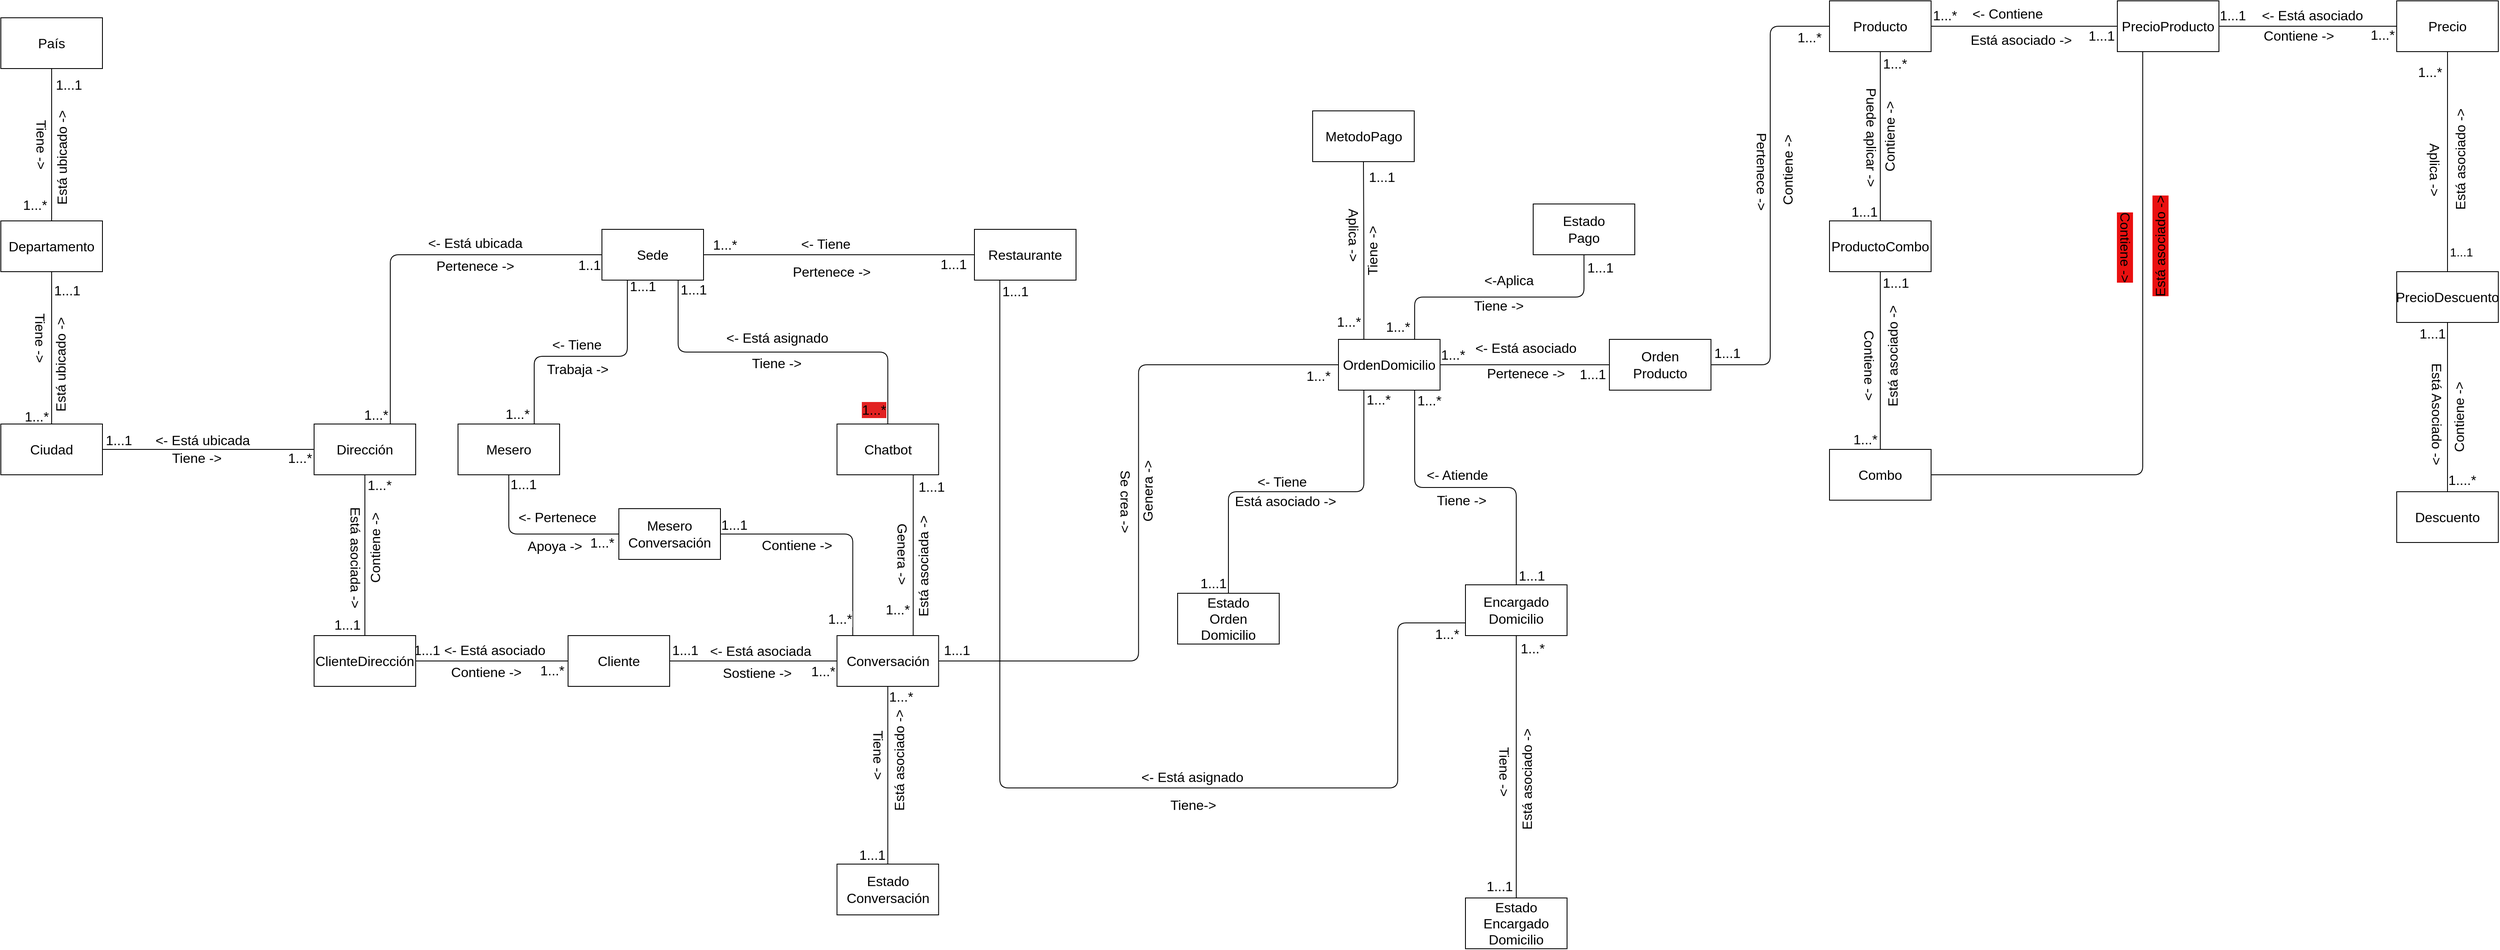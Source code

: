 <mxfile version="22.1.9" type="github">
  <diagram name="Page-1" id="NkErBesChHYELatjx9cA">
    <mxGraphModel dx="2513" dy="1930" grid="1" gridSize="10" guides="1" tooltips="1" connect="1" arrows="1" fold="1" page="0" pageScale="1" pageWidth="827" pageHeight="1169" background="none" math="0" shadow="0">
      <root>
        <mxCell id="0" />
        <mxCell id="1" parent="0" />
        <mxCell id="g8qL45Y0jMmP9_cqUpAv-6" value="" style="edgeStyle=orthogonalEdgeStyle;orthogonalLoop=1;jettySize=auto;html=1;fontSize=12;startSize=8;endSize=8;endArrow=none;endFill=0;rounded=0;exitX=0;exitY=0.5;exitDx=0;exitDy=0;" edge="1" parent="1" source="g8qL45Y0jMmP9_cqUpAv-2" target="g8qL45Y0jMmP9_cqUpAv-5">
          <mxGeometry relative="1" as="geometry">
            <mxPoint x="-700" y="-580" as="sourcePoint" />
          </mxGeometry>
        </mxCell>
        <mxCell id="g8qL45Y0jMmP9_cqUpAv-19" value="&amp;lt;- Está ubicada" style="edgeLabel;html=1;align=center;verticalAlign=middle;resizable=0;points=[];fontSize=16;rounded=0;" vertex="1" connectable="0" parent="g8qL45Y0jMmP9_cqUpAv-6">
          <mxGeometry x="0.224" y="3" relative="1" as="geometry">
            <mxPoint x="21" y="-14" as="offset" />
          </mxGeometry>
        </mxCell>
        <mxCell id="g8qL45Y0jMmP9_cqUpAv-20" value="1...1" style="edgeLabel;html=1;align=center;verticalAlign=middle;resizable=0;points=[];fontSize=16;rounded=0;" vertex="1" connectable="0" parent="g8qL45Y0jMmP9_cqUpAv-6">
          <mxGeometry x="0.85" y="-3" relative="1" as="geometry">
            <mxPoint y="-8" as="offset" />
          </mxGeometry>
        </mxCell>
        <mxCell id="g8qL45Y0jMmP9_cqUpAv-21" value="Tiene -&amp;gt;" style="edgeLabel;html=1;align=center;verticalAlign=middle;resizable=0;points=[];fontSize=16;rounded=0;" vertex="1" connectable="0" parent="g8qL45Y0jMmP9_cqUpAv-6">
          <mxGeometry x="0.116" relative="1" as="geometry">
            <mxPoint y="10" as="offset" />
          </mxGeometry>
        </mxCell>
        <mxCell id="g8qL45Y0jMmP9_cqUpAv-22" value="1...*" style="edgeLabel;html=1;align=center;verticalAlign=middle;resizable=0;points=[];fontSize=16;rounded=0;" vertex="1" connectable="0" parent="g8qL45Y0jMmP9_cqUpAv-6">
          <mxGeometry x="-0.804" y="1" relative="1" as="geometry">
            <mxPoint x="7" y="9" as="offset" />
          </mxGeometry>
        </mxCell>
        <mxCell id="g8qL45Y0jMmP9_cqUpAv-76" style="edgeStyle=orthogonalEdgeStyle;shape=connector;rounded=1;orthogonalLoop=1;jettySize=auto;html=1;exitX=0.75;exitY=0;exitDx=0;exitDy=0;entryX=0;entryY=0.5;entryDx=0;entryDy=0;labelBackgroundColor=default;strokeColor=default;align=center;verticalAlign=middle;fontFamily=Helvetica;fontSize=16;fontColor=default;endArrow=none;endFill=0;startSize=8;endSize=8;" edge="1" parent="1" source="g8qL45Y0jMmP9_cqUpAv-2" target="g8qL45Y0jMmP9_cqUpAv-74">
          <mxGeometry relative="1" as="geometry" />
        </mxCell>
        <mxCell id="g8qL45Y0jMmP9_cqUpAv-79" value="&amp;lt;- Está ubicada" style="edgeLabel;html=1;align=center;verticalAlign=middle;resizable=0;points=[];fontSize=16;fontFamily=Helvetica;fontColor=default;" vertex="1" connectable="0" parent="g8qL45Y0jMmP9_cqUpAv-76">
          <mxGeometry x="0.127" relative="1" as="geometry">
            <mxPoint x="46" y="-14" as="offset" />
          </mxGeometry>
        </mxCell>
        <mxCell id="g8qL45Y0jMmP9_cqUpAv-80" value="1...*" style="edgeLabel;html=1;align=center;verticalAlign=middle;resizable=0;points=[];fontSize=16;fontFamily=Helvetica;fontColor=default;" vertex="1" connectable="0" parent="g8qL45Y0jMmP9_cqUpAv-76">
          <mxGeometry x="-0.947" y="3" relative="1" as="geometry">
            <mxPoint x="-14" y="1" as="offset" />
          </mxGeometry>
        </mxCell>
        <mxCell id="g8qL45Y0jMmP9_cqUpAv-81" value="Pertenece -&amp;gt;" style="edgeLabel;html=1;align=center;verticalAlign=middle;resizable=0;points=[];fontSize=16;fontFamily=Helvetica;fontColor=default;" vertex="1" connectable="0" parent="g8qL45Y0jMmP9_cqUpAv-76">
          <mxGeometry x="-0.052" y="2" relative="1" as="geometry">
            <mxPoint x="86" y="15" as="offset" />
          </mxGeometry>
        </mxCell>
        <mxCell id="g8qL45Y0jMmP9_cqUpAv-82" value="1..1" style="edgeLabel;html=1;align=center;verticalAlign=middle;resizable=0;points=[];fontSize=16;fontFamily=Helvetica;fontColor=default;" vertex="1" connectable="0" parent="g8qL45Y0jMmP9_cqUpAv-76">
          <mxGeometry x="0.938" y="1" relative="1" as="geometry">
            <mxPoint x="-1" y="13" as="offset" />
          </mxGeometry>
        </mxCell>
        <mxCell id="g8qL45Y0jMmP9_cqUpAv-94" style="edgeStyle=orthogonalEdgeStyle;shape=connector;rounded=1;orthogonalLoop=1;jettySize=auto;html=1;exitX=0.5;exitY=1;exitDx=0;exitDy=0;entryX=0.5;entryY=0;entryDx=0;entryDy=0;labelBackgroundColor=default;strokeColor=default;align=center;verticalAlign=middle;fontFamily=Helvetica;fontSize=16;fontColor=default;endArrow=none;endFill=0;startSize=8;endSize=8;" edge="1" parent="1" source="g8qL45Y0jMmP9_cqUpAv-2" target="g8qL45Y0jMmP9_cqUpAv-92">
          <mxGeometry relative="1" as="geometry" />
        </mxCell>
        <mxCell id="g8qL45Y0jMmP9_cqUpAv-112" value="Contiene -&amp;gt;" style="edgeLabel;html=1;align=center;verticalAlign=middle;resizable=0;points=[];fontSize=16;fontFamily=Helvetica;fontColor=default;rotation=-90;" vertex="1" connectable="0" parent="g8qL45Y0jMmP9_cqUpAv-94">
          <mxGeometry x="-0.088" y="2" relative="1" as="geometry">
            <mxPoint x="10" as="offset" />
          </mxGeometry>
        </mxCell>
        <mxCell id="g8qL45Y0jMmP9_cqUpAv-113" value="1...*" style="edgeLabel;html=1;align=center;verticalAlign=middle;resizable=0;points=[];fontSize=16;fontFamily=Helvetica;fontColor=default;" vertex="1" connectable="0" parent="g8qL45Y0jMmP9_cqUpAv-94">
          <mxGeometry x="-0.867" y="-1" relative="1" as="geometry">
            <mxPoint x="18" y="-1" as="offset" />
          </mxGeometry>
        </mxCell>
        <mxCell id="g8qL45Y0jMmP9_cqUpAv-114" value="Está asociada -&amp;gt;" style="edgeLabel;html=1;align=center;verticalAlign=middle;resizable=0;points=[];fontSize=16;fontFamily=Helvetica;fontColor=default;rotation=90;" vertex="1" connectable="0" parent="g8qL45Y0jMmP9_cqUpAv-94">
          <mxGeometry x="0.021" y="-1" relative="1" as="geometry">
            <mxPoint x="-10" as="offset" />
          </mxGeometry>
        </mxCell>
        <mxCell id="g8qL45Y0jMmP9_cqUpAv-115" value="1...1" style="edgeLabel;html=1;align=center;verticalAlign=middle;resizable=0;points=[];fontSize=16;fontFamily=Helvetica;fontColor=default;" vertex="1" connectable="0" parent="g8qL45Y0jMmP9_cqUpAv-94">
          <mxGeometry x="0.832" y="1" relative="1" as="geometry">
            <mxPoint x="-22" y="3" as="offset" />
          </mxGeometry>
        </mxCell>
        <mxCell id="g8qL45Y0jMmP9_cqUpAv-2" value="Dirección" style="rounded=0;whiteSpace=wrap;html=1;fontSize=16;" vertex="1" parent="1">
          <mxGeometry x="-680" y="-610" width="120" height="60" as="geometry" />
        </mxCell>
        <mxCell id="g8qL45Y0jMmP9_cqUpAv-8" value="" style="edgeStyle=orthogonalEdgeStyle;orthogonalLoop=1;jettySize=auto;html=1;fontSize=12;startSize=8;endSize=8;endArrow=none;endFill=0;rounded=0;" edge="1" parent="1" source="g8qL45Y0jMmP9_cqUpAv-5" target="g8qL45Y0jMmP9_cqUpAv-7">
          <mxGeometry relative="1" as="geometry" />
        </mxCell>
        <mxCell id="g8qL45Y0jMmP9_cqUpAv-15" value="1...1" style="edgeLabel;html=1;align=center;verticalAlign=middle;resizable=0;points=[];fontSize=16;rounded=0;" vertex="1" connectable="0" parent="g8qL45Y0jMmP9_cqUpAv-8">
          <mxGeometry x="0.637" y="1" relative="1" as="geometry">
            <mxPoint x="19" y="-11" as="offset" />
          </mxGeometry>
        </mxCell>
        <mxCell id="g8qL45Y0jMmP9_cqUpAv-16" value="1...*" style="edgeLabel;html=1;align=center;verticalAlign=middle;resizable=0;points=[];fontSize=16;rounded=0;" vertex="1" connectable="0" parent="g8qL45Y0jMmP9_cqUpAv-8">
          <mxGeometry x="-0.63" y="-1" relative="1" as="geometry">
            <mxPoint x="-19" y="24" as="offset" />
          </mxGeometry>
        </mxCell>
        <mxCell id="g8qL45Y0jMmP9_cqUpAv-17" value="Tiene -&amp;gt;" style="edgeLabel;html=1;align=center;verticalAlign=middle;resizable=0;points=[];fontSize=16;rotation=90;rounded=0;" vertex="1" connectable="0" parent="g8qL45Y0jMmP9_cqUpAv-8">
          <mxGeometry x="0.137" y="-3" relative="1" as="geometry">
            <mxPoint x="-16" as="offset" />
          </mxGeometry>
        </mxCell>
        <mxCell id="g8qL45Y0jMmP9_cqUpAv-18" value="Está ubicado -&amp;gt;" style="edgeLabel;html=1;align=center;verticalAlign=middle;resizable=0;points=[];fontSize=16;rotation=-90;rounded=0;" vertex="1" connectable="0" parent="g8qL45Y0jMmP9_cqUpAv-8">
          <mxGeometry x="0.124" y="-3" relative="1" as="geometry">
            <mxPoint x="7" y="31" as="offset" />
          </mxGeometry>
        </mxCell>
        <mxCell id="g8qL45Y0jMmP9_cqUpAv-5" value="Ciudad" style="whiteSpace=wrap;html=1;fontSize=16;rounded=0;" vertex="1" parent="1">
          <mxGeometry x="-1050" y="-610" width="120" height="60" as="geometry" />
        </mxCell>
        <mxCell id="g8qL45Y0jMmP9_cqUpAv-10" value="" style="edgeStyle=orthogonalEdgeStyle;orthogonalLoop=1;jettySize=auto;html=1;fontSize=12;startSize=8;endSize=8;endArrow=none;endFill=0;rounded=0;" edge="1" parent="1" source="g8qL45Y0jMmP9_cqUpAv-7" target="g8qL45Y0jMmP9_cqUpAv-9">
          <mxGeometry relative="1" as="geometry" />
        </mxCell>
        <mxCell id="g8qL45Y0jMmP9_cqUpAv-11" value="1...1" style="edgeLabel;html=1;align=center;verticalAlign=middle;resizable=0;points=[];fontSize=16;rounded=0;" vertex="1" connectable="0" parent="g8qL45Y0jMmP9_cqUpAv-10">
          <mxGeometry x="0.787" y="-2" relative="1" as="geometry">
            <mxPoint x="18" as="offset" />
          </mxGeometry>
        </mxCell>
        <mxCell id="g8qL45Y0jMmP9_cqUpAv-12" value="1...*" style="edgeLabel;html=1;align=center;verticalAlign=middle;resizable=0;points=[];fontSize=16;rounded=0;" vertex="1" connectable="0" parent="g8qL45Y0jMmP9_cqUpAv-10">
          <mxGeometry x="-0.713" y="1" relative="1" as="geometry">
            <mxPoint x="-19" y="7" as="offset" />
          </mxGeometry>
        </mxCell>
        <mxCell id="g8qL45Y0jMmP9_cqUpAv-13" value="Tiene -&amp;gt;" style="edgeLabel;html=1;align=center;verticalAlign=middle;resizable=0;points=[];fontSize=16;rotation=90;rounded=0;" vertex="1" connectable="0" parent="g8qL45Y0jMmP9_cqUpAv-10">
          <mxGeometry x="0.077" y="1" relative="1" as="geometry">
            <mxPoint x="-11" y="6" as="offset" />
          </mxGeometry>
        </mxCell>
        <mxCell id="g8qL45Y0jMmP9_cqUpAv-14" value="Está ubicado -&amp;gt;" style="edgeLabel;html=1;align=center;verticalAlign=middle;resizable=0;points=[];fontSize=16;rotation=-90;rounded=0;" vertex="1" connectable="0" parent="g8qL45Y0jMmP9_cqUpAv-10">
          <mxGeometry x="-0.573" y="2" relative="1" as="geometry">
            <mxPoint x="14" y="-36" as="offset" />
          </mxGeometry>
        </mxCell>
        <mxCell id="g8qL45Y0jMmP9_cqUpAv-7" value="Departamento" style="whiteSpace=wrap;html=1;fontSize=16;rounded=0;" vertex="1" parent="1">
          <mxGeometry x="-1050" y="-850" width="120" height="60" as="geometry" />
        </mxCell>
        <mxCell id="g8qL45Y0jMmP9_cqUpAv-9" value="País" style="whiteSpace=wrap;html=1;fontSize=16;rounded=0;" vertex="1" parent="1">
          <mxGeometry x="-1050" y="-1090" width="120" height="60" as="geometry" />
        </mxCell>
        <mxCell id="g8qL45Y0jMmP9_cqUpAv-25" value="" style="edgeStyle=orthogonalEdgeStyle;orthogonalLoop=1;jettySize=auto;html=1;fontSize=12;startSize=8;endSize=8;rounded=0;endArrow=none;endFill=0;" edge="1" parent="1" source="g8qL45Y0jMmP9_cqUpAv-23" target="g8qL45Y0jMmP9_cqUpAv-24">
          <mxGeometry relative="1" as="geometry" />
        </mxCell>
        <mxCell id="g8qL45Y0jMmP9_cqUpAv-33" value="Está asociado -&amp;gt;" style="edgeLabel;html=1;align=center;verticalAlign=middle;resizable=0;points=[];fontSize=16;fontFamily=Helvetica;fontColor=default;rounded=0;" vertex="1" connectable="0" parent="g8qL45Y0jMmP9_cqUpAv-25">
          <mxGeometry x="-0.073" y="-3" relative="1" as="geometry">
            <mxPoint x="4" y="13" as="offset" />
          </mxGeometry>
        </mxCell>
        <mxCell id="g8qL45Y0jMmP9_cqUpAv-34" value="&amp;lt;- Contiene" style="edgeLabel;html=1;align=center;verticalAlign=middle;resizable=0;points=[];fontSize=16;fontFamily=Helvetica;fontColor=default;rounded=0;" vertex="1" connectable="0" parent="g8qL45Y0jMmP9_cqUpAv-25">
          <mxGeometry x="-0.441" relative="1" as="geometry">
            <mxPoint x="28" y="-15" as="offset" />
          </mxGeometry>
        </mxCell>
        <mxCell id="g8qL45Y0jMmP9_cqUpAv-35" value="1...*" style="edgeLabel;html=1;align=center;verticalAlign=middle;resizable=0;points=[];fontSize=16;fontFamily=Helvetica;fontColor=default;rounded=0;" vertex="1" connectable="0" parent="g8qL45Y0jMmP9_cqUpAv-25">
          <mxGeometry x="-0.902" y="2" relative="1" as="geometry">
            <mxPoint x="5" y="-11" as="offset" />
          </mxGeometry>
        </mxCell>
        <mxCell id="g8qL45Y0jMmP9_cqUpAv-36" value="1...1" style="edgeLabel;html=1;align=center;verticalAlign=middle;resizable=0;points=[];fontSize=16;fontFamily=Helvetica;fontColor=default;rounded=0;" vertex="1" connectable="0" parent="g8qL45Y0jMmP9_cqUpAv-25">
          <mxGeometry x="0.85" y="1" relative="1" as="geometry">
            <mxPoint x="-3" y="12" as="offset" />
          </mxGeometry>
        </mxCell>
        <mxCell id="g8qL45Y0jMmP9_cqUpAv-59" value="" style="edgeStyle=orthogonalEdgeStyle;shape=connector;rounded=1;orthogonalLoop=1;jettySize=auto;html=1;labelBackgroundColor=default;strokeColor=default;align=center;verticalAlign=middle;fontFamily=Helvetica;fontSize=16;fontColor=default;endArrow=none;endFill=0;startSize=8;endSize=8;" edge="1" parent="1" source="g8qL45Y0jMmP9_cqUpAv-23" target="g8qL45Y0jMmP9_cqUpAv-58">
          <mxGeometry relative="1" as="geometry" />
        </mxCell>
        <mxCell id="g8qL45Y0jMmP9_cqUpAv-62" value="Puede aplicar -&amp;gt;" style="edgeLabel;html=1;align=center;verticalAlign=middle;resizable=0;points=[];fontSize=16;fontFamily=Helvetica;fontColor=default;rotation=90;" vertex="1" connectable="0" parent="g8qL45Y0jMmP9_cqUpAv-59">
          <mxGeometry x="-0.124" y="-1" relative="1" as="geometry">
            <mxPoint x="-9" y="13" as="offset" />
          </mxGeometry>
        </mxCell>
        <mxCell id="g8qL45Y0jMmP9_cqUpAv-63" value="Contiene -&amp;gt;" style="edgeLabel;html=1;align=center;verticalAlign=middle;resizable=0;points=[];fontSize=16;fontFamily=Helvetica;fontColor=default;rotation=-90;" vertex="1" connectable="0" parent="g8qL45Y0jMmP9_cqUpAv-59">
          <mxGeometry x="0.737" y="1" relative="1" as="geometry">
            <mxPoint x="10" y="-73" as="offset" />
          </mxGeometry>
        </mxCell>
        <mxCell id="g8qL45Y0jMmP9_cqUpAv-64" value="1...*" style="edgeLabel;html=1;align=center;verticalAlign=middle;resizable=0;points=[];fontSize=16;fontFamily=Helvetica;fontColor=default;" vertex="1" connectable="0" parent="g8qL45Y0jMmP9_cqUpAv-59">
          <mxGeometry x="-0.872" y="2" relative="1" as="geometry">
            <mxPoint x="15" y="1" as="offset" />
          </mxGeometry>
        </mxCell>
        <mxCell id="g8qL45Y0jMmP9_cqUpAv-65" value="1...1" style="edgeLabel;html=1;align=center;verticalAlign=middle;resizable=0;points=[];fontSize=16;fontFamily=Helvetica;fontColor=default;" vertex="1" connectable="0" parent="g8qL45Y0jMmP9_cqUpAv-59">
          <mxGeometry x="0.82" y="-2" relative="1" as="geometry">
            <mxPoint x="-17" y="7" as="offset" />
          </mxGeometry>
        </mxCell>
        <mxCell id="g8qL45Y0jMmP9_cqUpAv-23" value="Producto" style="rounded=0;whiteSpace=wrap;html=1;fontSize=16;" vertex="1" parent="1">
          <mxGeometry x="1110" y="-1110" width="120" height="60" as="geometry" />
        </mxCell>
        <mxCell id="g8qL45Y0jMmP9_cqUpAv-27" value="" style="edgeStyle=orthogonalEdgeStyle;orthogonalLoop=1;jettySize=auto;html=1;fontSize=12;startSize=8;endSize=8;rounded=0;endArrow=none;endFill=0;" edge="1" parent="1" source="g8qL45Y0jMmP9_cqUpAv-24" target="g8qL45Y0jMmP9_cqUpAv-26">
          <mxGeometry relative="1" as="geometry" />
        </mxCell>
        <mxCell id="g8qL45Y0jMmP9_cqUpAv-37" value="&amp;lt;- Está asociado" style="edgeLabel;html=1;align=center;verticalAlign=middle;resizable=0;points=[];fontSize=16;fontFamily=Helvetica;fontColor=default;rounded=0;" vertex="1" connectable="0" parent="g8qL45Y0jMmP9_cqUpAv-27">
          <mxGeometry x="-0.082" y="-2" relative="1" as="geometry">
            <mxPoint x="13" y="-15" as="offset" />
          </mxGeometry>
        </mxCell>
        <mxCell id="g8qL45Y0jMmP9_cqUpAv-38" value="Contiene -&amp;gt;" style="edgeLabel;html=1;align=center;verticalAlign=middle;resizable=0;points=[];fontSize=16;fontFamily=Helvetica;fontColor=default;rounded=0;" vertex="1" connectable="0" parent="g8qL45Y0jMmP9_cqUpAv-27">
          <mxGeometry x="-0.15" y="-2" relative="1" as="geometry">
            <mxPoint x="4" y="9" as="offset" />
          </mxGeometry>
        </mxCell>
        <mxCell id="g8qL45Y0jMmP9_cqUpAv-39" value="1...1" style="edgeLabel;html=1;align=center;verticalAlign=middle;resizable=0;points=[];fontSize=16;fontFamily=Helvetica;fontColor=default;rounded=0;" vertex="1" connectable="0" parent="g8qL45Y0jMmP9_cqUpAv-27">
          <mxGeometry x="-0.871" y="-1" relative="1" as="geometry">
            <mxPoint x="2" y="-14" as="offset" />
          </mxGeometry>
        </mxCell>
        <mxCell id="g8qL45Y0jMmP9_cqUpAv-40" value="1...*" style="edgeLabel;html=1;align=center;verticalAlign=middle;resizable=0;points=[];fontSize=16;fontFamily=Helvetica;fontColor=default;rounded=0;" vertex="1" connectable="0" parent="g8qL45Y0jMmP9_cqUpAv-27">
          <mxGeometry x="0.903" relative="1" as="geometry">
            <mxPoint x="-7" y="10" as="offset" />
          </mxGeometry>
        </mxCell>
        <mxCell id="g8qL45Y0jMmP9_cqUpAv-24" value="PrecioProducto" style="whiteSpace=wrap;html=1;fontSize=16;rounded=0;" vertex="1" parent="1">
          <mxGeometry x="1450" y="-1110" width="120" height="60" as="geometry" />
        </mxCell>
        <mxCell id="g8qL45Y0jMmP9_cqUpAv-42" value="" style="edgeStyle=orthogonalEdgeStyle;orthogonalLoop=1;jettySize=auto;html=1;fontSize=12;startSize=8;endSize=8;endArrow=none;endFill=0;exitX=0.5;exitY=1;exitDx=0;exitDy=0;" edge="1" parent="1" source="g8qL45Y0jMmP9_cqUpAv-26" target="g8qL45Y0jMmP9_cqUpAv-41">
          <mxGeometry relative="1" as="geometry" />
        </mxCell>
        <mxCell id="g8qL45Y0jMmP9_cqUpAv-45" value="Está asociado -&amp;gt;&lt;br&gt;" style="edgeLabel;html=1;align=center;verticalAlign=middle;resizable=0;points=[];fontSize=16;fontFamily=Helvetica;fontColor=default;rotation=-90;" vertex="1" connectable="0" parent="g8qL45Y0jMmP9_cqUpAv-42">
          <mxGeometry x="-0.01" y="-1" relative="1" as="geometry">
            <mxPoint x="16" y="-1" as="offset" />
          </mxGeometry>
        </mxCell>
        <mxCell id="g8qL45Y0jMmP9_cqUpAv-47" value="1...1" style="edgeLabel;html=1;align=center;verticalAlign=middle;resizable=0;points=[];fontSize=14;fontFamily=Helvetica;fontColor=default;" vertex="1" connectable="0" parent="g8qL45Y0jMmP9_cqUpAv-42">
          <mxGeometry x="0.824" y="-2" relative="1" as="geometry">
            <mxPoint x="18" as="offset" />
          </mxGeometry>
        </mxCell>
        <mxCell id="g8qL45Y0jMmP9_cqUpAv-48" value="Aplica -&gt;" style="edgeLabel;align=center;verticalAlign=middle;resizable=0;points=[];fontSize=16;fontFamily=Helvetica;fontColor=default;rotation=90;" vertex="1" connectable="0" parent="g8qL45Y0jMmP9_cqUpAv-42">
          <mxGeometry x="0.272" y="2" relative="1" as="geometry">
            <mxPoint x="-16" y="-26" as="offset" />
          </mxGeometry>
        </mxCell>
        <mxCell id="g8qL45Y0jMmP9_cqUpAv-49" value="1...*" style="edgeLabel;html=1;align=center;verticalAlign=middle;resizable=0;points=[];fontSize=16;fontFamily=Helvetica;fontColor=default;" vertex="1" connectable="0" parent="g8qL45Y0jMmP9_cqUpAv-42">
          <mxGeometry x="-0.828" y="-1" relative="1" as="geometry">
            <mxPoint x="-20" y="1" as="offset" />
          </mxGeometry>
        </mxCell>
        <mxCell id="g8qL45Y0jMmP9_cqUpAv-26" value="Precio" style="whiteSpace=wrap;html=1;fontSize=16;rounded=0;" vertex="1" parent="1">
          <mxGeometry x="1780" y="-1110" width="120" height="60" as="geometry" />
        </mxCell>
        <mxCell id="g8qL45Y0jMmP9_cqUpAv-53" value="" style="edgeStyle=orthogonalEdgeStyle;shape=connector;rounded=1;orthogonalLoop=1;jettySize=auto;html=1;labelBackgroundColor=default;strokeColor=default;align=center;verticalAlign=middle;fontFamily=Helvetica;fontSize=16;fontColor=default;endArrow=none;endFill=0;startSize=8;endSize=8;" edge="1" parent="1" source="g8qL45Y0jMmP9_cqUpAv-41" target="g8qL45Y0jMmP9_cqUpAv-52">
          <mxGeometry relative="1" as="geometry" />
        </mxCell>
        <mxCell id="g8qL45Y0jMmP9_cqUpAv-54" value="Está Asociado -&amp;gt;" style="edgeLabel;html=1;align=center;verticalAlign=middle;resizable=0;points=[];fontSize=16;fontFamily=Helvetica;fontColor=default;rotation=90;" vertex="1" connectable="0" parent="g8qL45Y0jMmP9_cqUpAv-53">
          <mxGeometry x="0.043" y="-1" relative="1" as="geometry">
            <mxPoint x="-11" y="3" as="offset" />
          </mxGeometry>
        </mxCell>
        <mxCell id="g8qL45Y0jMmP9_cqUpAv-55" value="Contiene -&amp;gt;" style="edgeLabel;html=1;align=center;verticalAlign=middle;resizable=0;points=[];fontSize=16;fontFamily=Helvetica;fontColor=default;rotation=-90;" vertex="1" connectable="0" parent="g8qL45Y0jMmP9_cqUpAv-53">
          <mxGeometry x="0.068" y="-3" relative="1" as="geometry">
            <mxPoint x="16" y="5" as="offset" />
          </mxGeometry>
        </mxCell>
        <mxCell id="g8qL45Y0jMmP9_cqUpAv-56" value="1...1" style="edgeLabel;html=1;align=center;verticalAlign=middle;resizable=0;points=[];fontSize=16;fontFamily=Helvetica;fontColor=default;" vertex="1" connectable="0" parent="g8qL45Y0jMmP9_cqUpAv-53">
          <mxGeometry x="-0.873" y="3" relative="1" as="geometry">
            <mxPoint x="-21" as="offset" />
          </mxGeometry>
        </mxCell>
        <mxCell id="g8qL45Y0jMmP9_cqUpAv-57" value="1....*" style="edgeLabel;html=1;align=center;verticalAlign=middle;resizable=0;points=[];fontSize=16;fontFamily=Helvetica;fontColor=default;" vertex="1" connectable="0" parent="g8qL45Y0jMmP9_cqUpAv-53">
          <mxGeometry x="0.86" y="-2" relative="1" as="geometry">
            <mxPoint x="19" as="offset" />
          </mxGeometry>
        </mxCell>
        <mxCell id="g8qL45Y0jMmP9_cqUpAv-41" value="PrecioDescuento" style="whiteSpace=wrap;html=1;fontSize=16;rounded=0;" vertex="1" parent="1">
          <mxGeometry x="1780" y="-790" width="120" height="60" as="geometry" />
        </mxCell>
        <mxCell id="g8qL45Y0jMmP9_cqUpAv-52" value="Descuento" style="whiteSpace=wrap;html=1;fontSize=16;rounded=0;" vertex="1" parent="1">
          <mxGeometry x="1780" y="-530" width="120" height="60" as="geometry" />
        </mxCell>
        <mxCell id="g8qL45Y0jMmP9_cqUpAv-61" value="" style="edgeStyle=orthogonalEdgeStyle;shape=connector;rounded=1;orthogonalLoop=1;jettySize=auto;html=1;labelBackgroundColor=default;strokeColor=default;align=center;verticalAlign=middle;fontFamily=Helvetica;fontSize=16;fontColor=default;endArrow=none;endFill=0;startSize=8;endSize=8;" edge="1" parent="1" source="g8qL45Y0jMmP9_cqUpAv-58" target="g8qL45Y0jMmP9_cqUpAv-60">
          <mxGeometry relative="1" as="geometry" />
        </mxCell>
        <mxCell id="g8qL45Y0jMmP9_cqUpAv-66" value="Está asociado -&amp;gt;" style="edgeLabel;html=1;align=center;verticalAlign=middle;resizable=0;points=[];fontSize=16;fontFamily=Helvetica;fontColor=default;rotation=-90;" vertex="1" connectable="0" parent="g8qL45Y0jMmP9_cqUpAv-61">
          <mxGeometry x="-0.227" y="-1" relative="1" as="geometry">
            <mxPoint x="15" y="19" as="offset" />
          </mxGeometry>
        </mxCell>
        <mxCell id="g8qL45Y0jMmP9_cqUpAv-67" value="1...1" style="edgeLabel;html=1;align=center;verticalAlign=middle;resizable=0;points=[];fontSize=16;fontFamily=Helvetica;fontColor=default;" vertex="1" connectable="0" parent="g8qL45Y0jMmP9_cqUpAv-61">
          <mxGeometry x="-0.881" relative="1" as="geometry">
            <mxPoint x="18" as="offset" />
          </mxGeometry>
        </mxCell>
        <mxCell id="g8qL45Y0jMmP9_cqUpAv-68" value="Contiene -&amp;gt;" style="edgeLabel;html=1;align=center;verticalAlign=middle;resizable=0;points=[];fontSize=16;fontFamily=Helvetica;fontColor=default;rotation=90;" vertex="1" connectable="0" parent="g8qL45Y0jMmP9_cqUpAv-61">
          <mxGeometry x="0.135" y="-2" relative="1" as="geometry">
            <mxPoint x="-11" y="-9" as="offset" />
          </mxGeometry>
        </mxCell>
        <mxCell id="g8qL45Y0jMmP9_cqUpAv-69" value="1...*" style="edgeLabel;html=1;align=center;verticalAlign=middle;resizable=0;points=[];fontSize=16;fontFamily=Helvetica;fontColor=default;" vertex="1" connectable="0" parent="g8qL45Y0jMmP9_cqUpAv-61">
          <mxGeometry x="0.881" y="2" relative="1" as="geometry">
            <mxPoint x="-20" as="offset" />
          </mxGeometry>
        </mxCell>
        <mxCell id="g8qL45Y0jMmP9_cqUpAv-58" value="ProductoCombo" style="whiteSpace=wrap;html=1;fontSize=16;rounded=0;" vertex="1" parent="1">
          <mxGeometry x="1110" y="-850" width="120" height="60" as="geometry" />
        </mxCell>
        <mxCell id="g8qL45Y0jMmP9_cqUpAv-70" style="edgeStyle=orthogonalEdgeStyle;shape=connector;rounded=1;orthogonalLoop=1;jettySize=auto;html=1;entryX=0.25;entryY=1;entryDx=0;entryDy=0;labelBackgroundColor=#5BCE1C;strokeColor=default;align=center;verticalAlign=middle;fontFamily=Helvetica;fontSize=16;fontColor=#E40707;endArrow=none;endFill=0;startSize=8;endSize=8;" edge="1" parent="1" source="g8qL45Y0jMmP9_cqUpAv-60" target="g8qL45Y0jMmP9_cqUpAv-24">
          <mxGeometry relative="1" as="geometry" />
        </mxCell>
        <mxCell id="g8qL45Y0jMmP9_cqUpAv-71" value="Está asociado -&amp;gt;" style="edgeLabel;html=1;align=center;verticalAlign=middle;resizable=0;points=[];fontSize=16;fontFamily=Helvetica;fontColor=default;rotation=-90;labelBackgroundColor=#ea1010;" vertex="1" connectable="0" parent="g8qL45Y0jMmP9_cqUpAv-70">
          <mxGeometry x="0.386" y="5" relative="1" as="geometry">
            <mxPoint x="25" as="offset" />
          </mxGeometry>
        </mxCell>
        <mxCell id="g8qL45Y0jMmP9_cqUpAv-72" value="Contiene -&amp;gt;" style="edgeLabel;html=1;align=center;verticalAlign=middle;resizable=0;points=[];fontSize=16;fontFamily=Helvetica;fontColor=default;rotation=90;labelBackgroundColor=#ea1010;" vertex="1" connectable="0" parent="g8qL45Y0jMmP9_cqUpAv-70">
          <mxGeometry x="0.122" y="-2" relative="1" as="geometry">
            <mxPoint x="-22" y="-99" as="offset" />
          </mxGeometry>
        </mxCell>
        <mxCell id="g8qL45Y0jMmP9_cqUpAv-60" value="Combo" style="whiteSpace=wrap;html=1;fontSize=16;rounded=0;" vertex="1" parent="1">
          <mxGeometry x="1110" y="-580" width="120" height="60" as="geometry" />
        </mxCell>
        <mxCell id="g8qL45Y0jMmP9_cqUpAv-75" value="" style="edgeStyle=orthogonalEdgeStyle;shape=connector;rounded=1;orthogonalLoop=1;jettySize=auto;html=1;labelBackgroundColor=default;strokeColor=default;align=center;verticalAlign=middle;fontFamily=Helvetica;fontSize=16;fontColor=default;endArrow=none;endFill=0;startSize=8;endSize=8;" edge="1" parent="1" source="g8qL45Y0jMmP9_cqUpAv-73" target="g8qL45Y0jMmP9_cqUpAv-74">
          <mxGeometry relative="1" as="geometry" />
        </mxCell>
        <mxCell id="g8qL45Y0jMmP9_cqUpAv-87" value="&amp;lt;- Tiene" style="edgeLabel;html=1;align=center;verticalAlign=middle;resizable=0;points=[];fontSize=16;fontFamily=Helvetica;fontColor=default;" vertex="1" connectable="0" parent="g8qL45Y0jMmP9_cqUpAv-75">
          <mxGeometry x="0.132" y="2" relative="1" as="geometry">
            <mxPoint x="5" y="-15" as="offset" />
          </mxGeometry>
        </mxCell>
        <mxCell id="g8qL45Y0jMmP9_cqUpAv-88" value="1...*" style="edgeLabel;html=1;align=center;verticalAlign=middle;resizable=0;points=[];fontSize=16;fontFamily=Helvetica;fontColor=default;" vertex="1" connectable="0" parent="g8qL45Y0jMmP9_cqUpAv-75">
          <mxGeometry x="0.86" y="-3" relative="1" as="geometry">
            <mxPoint x="2" y="-9" as="offset" />
          </mxGeometry>
        </mxCell>
        <mxCell id="g8qL45Y0jMmP9_cqUpAv-89" value="1...1" style="edgeLabel;html=1;align=center;verticalAlign=middle;resizable=0;points=[];fontSize=16;fontFamily=Helvetica;fontColor=default;" vertex="1" connectable="0" parent="g8qL45Y0jMmP9_cqUpAv-75">
          <mxGeometry x="-0.854" relative="1" as="geometry">
            <mxPoint x="-2" y="11" as="offset" />
          </mxGeometry>
        </mxCell>
        <mxCell id="g8qL45Y0jMmP9_cqUpAv-90" value="Pertenece -&amp;gt;" style="edgeLabel;html=1;align=center;verticalAlign=middle;resizable=0;points=[];fontSize=16;fontFamily=Helvetica;fontColor=default;" vertex="1" connectable="0" parent="g8qL45Y0jMmP9_cqUpAv-75">
          <mxGeometry x="0.032" y="2" relative="1" as="geometry">
            <mxPoint x="-4" y="18" as="offset" />
          </mxGeometry>
        </mxCell>
        <mxCell id="g8qL45Y0jMmP9_cqUpAv-73" value="Restaurante" style="rounded=0;whiteSpace=wrap;html=1;fontFamily=Helvetica;fontSize=16;fontColor=default;" vertex="1" parent="1">
          <mxGeometry x="100.0" y="-840" width="120" height="60" as="geometry" />
        </mxCell>
        <mxCell id="g8qL45Y0jMmP9_cqUpAv-78" value="" style="edgeStyle=orthogonalEdgeStyle;shape=connector;rounded=1;orthogonalLoop=1;jettySize=auto;html=1;labelBackgroundColor=default;strokeColor=default;align=center;verticalAlign=middle;fontFamily=Helvetica;fontSize=16;fontColor=default;endArrow=none;endFill=0;startSize=8;endSize=8;exitX=0.25;exitY=1;exitDx=0;exitDy=0;" edge="1" parent="1" source="g8qL45Y0jMmP9_cqUpAv-74" target="g8qL45Y0jMmP9_cqUpAv-77">
          <mxGeometry relative="1" as="geometry">
            <Array as="points">
              <mxPoint x="-310" y="-690" />
              <mxPoint x="-420" y="-690" />
            </Array>
          </mxGeometry>
        </mxCell>
        <mxCell id="g8qL45Y0jMmP9_cqUpAv-83" value="Trabaja -&amp;gt;" style="edgeLabel;html=1;align=center;verticalAlign=middle;resizable=0;points=[];fontSize=16;fontFamily=Helvetica;fontColor=default;rotation=0;" vertex="1" connectable="0" parent="g8qL45Y0jMmP9_cqUpAv-78">
          <mxGeometry x="0.147" y="3" relative="1" as="geometry">
            <mxPoint x="11" y="12" as="offset" />
          </mxGeometry>
        </mxCell>
        <mxCell id="g8qL45Y0jMmP9_cqUpAv-84" value="&amp;lt;- Tiene" style="edgeLabel;html=1;align=center;verticalAlign=middle;resizable=0;points=[];fontSize=16;fontFamily=Helvetica;fontColor=default;rotation=0;" vertex="1" connectable="0" parent="g8qL45Y0jMmP9_cqUpAv-78">
          <mxGeometry x="0.264" relative="1" as="geometry">
            <mxPoint x="27" y="-14" as="offset" />
          </mxGeometry>
        </mxCell>
        <mxCell id="g8qL45Y0jMmP9_cqUpAv-85" value="1...*" style="edgeLabel;html=1;align=center;verticalAlign=middle;resizable=0;points=[];fontSize=16;fontFamily=Helvetica;fontColor=default;" vertex="1" connectable="0" parent="g8qL45Y0jMmP9_cqUpAv-78">
          <mxGeometry x="-0.746" y="1" relative="1" as="geometry">
            <mxPoint x="-131" y="122" as="offset" />
          </mxGeometry>
        </mxCell>
        <mxCell id="g8qL45Y0jMmP9_cqUpAv-86" value="1...1" style="edgeLabel;html=1;align=center;verticalAlign=middle;resizable=0;points=[];fontSize=16;fontFamily=Helvetica;fontColor=default;" vertex="1" connectable="0" parent="g8qL45Y0jMmP9_cqUpAv-78">
          <mxGeometry x="-0.809" y="-1" relative="1" as="geometry">
            <mxPoint x="19" y="-20" as="offset" />
          </mxGeometry>
        </mxCell>
        <mxCell id="g8qL45Y0jMmP9_cqUpAv-74" value="Sede" style="whiteSpace=wrap;html=1;fontSize=16;rounded=0;" vertex="1" parent="1">
          <mxGeometry x="-340" y="-840" width="120" height="60" as="geometry" />
        </mxCell>
        <mxCell id="g8qL45Y0jMmP9_cqUpAv-142" style="edgeStyle=orthogonalEdgeStyle;shape=connector;rounded=1;orthogonalLoop=1;jettySize=auto;html=1;labelBackgroundColor=default;strokeColor=default;align=center;verticalAlign=middle;fontFamily=Helvetica;fontSize=16;fontColor=default;endArrow=none;endFill=0;startSize=8;endSize=8;entryX=0.155;entryY=-0.005;entryDx=0;entryDy=0;entryPerimeter=0;" edge="1" parent="1" source="g8qL45Y0jMmP9_cqUpAv-145" target="g8qL45Y0jMmP9_cqUpAv-95">
          <mxGeometry relative="1" as="geometry">
            <mxPoint x="-40" y="-370" as="targetPoint" />
            <Array as="points" />
          </mxGeometry>
        </mxCell>
        <mxCell id="g8qL45Y0jMmP9_cqUpAv-144" value="1...*" style="edgeLabel;html=1;align=center;verticalAlign=middle;resizable=0;points=[];fontSize=16;fontFamily=Helvetica;fontColor=default;" vertex="1" connectable="0" parent="g8qL45Y0jMmP9_cqUpAv-142">
          <mxGeometry x="0.949" relative="1" as="geometry">
            <mxPoint x="-16" y="-13" as="offset" />
          </mxGeometry>
        </mxCell>
        <mxCell id="g8qL45Y0jMmP9_cqUpAv-149" value="Contiene -&amp;gt;" style="edgeLabel;html=1;align=center;verticalAlign=middle;resizable=0;points=[];fontSize=16;fontFamily=Helvetica;fontColor=default;" vertex="1" connectable="0" parent="g8qL45Y0jMmP9_cqUpAv-142">
          <mxGeometry x="-0.604" relative="1" as="geometry">
            <mxPoint x="35" y="13" as="offset" />
          </mxGeometry>
        </mxCell>
        <mxCell id="g8qL45Y0jMmP9_cqUpAv-152" value="1...1" style="edgeLabel;html=1;align=center;verticalAlign=middle;resizable=0;points=[];fontSize=16;fontFamily=Helvetica;fontColor=default;" vertex="1" connectable="0" parent="g8qL45Y0jMmP9_cqUpAv-142">
          <mxGeometry x="-0.866" y="1" relative="1" as="geometry">
            <mxPoint x="-3" y="-10" as="offset" />
          </mxGeometry>
        </mxCell>
        <mxCell id="g8qL45Y0jMmP9_cqUpAv-77" value="Mesero" style="whiteSpace=wrap;html=1;fontSize=16;rounded=0;" vertex="1" parent="1">
          <mxGeometry x="-510" y="-610" width="120" height="60" as="geometry" />
        </mxCell>
        <mxCell id="g8qL45Y0jMmP9_cqUpAv-96" value="" style="edgeStyle=orthogonalEdgeStyle;shape=connector;rounded=1;orthogonalLoop=1;jettySize=auto;html=1;labelBackgroundColor=default;strokeColor=default;align=center;verticalAlign=middle;fontFamily=Helvetica;fontSize=16;fontColor=default;endArrow=none;endFill=0;startSize=8;endSize=8;" edge="1" parent="1" source="g8qL45Y0jMmP9_cqUpAv-91" target="g8qL45Y0jMmP9_cqUpAv-95">
          <mxGeometry relative="1" as="geometry" />
        </mxCell>
        <mxCell id="g8qL45Y0jMmP9_cqUpAv-108" value="Sostiene -&amp;gt;" style="edgeLabel;html=1;align=center;verticalAlign=middle;resizable=0;points=[];fontSize=16;fontFamily=Helvetica;fontColor=default;" vertex="1" connectable="0" parent="g8qL45Y0jMmP9_cqUpAv-96">
          <mxGeometry x="-0.031" relative="1" as="geometry">
            <mxPoint x="7" y="14" as="offset" />
          </mxGeometry>
        </mxCell>
        <mxCell id="g8qL45Y0jMmP9_cqUpAv-109" value="1...*&lt;br&gt;" style="edgeLabel;html=1;align=center;verticalAlign=middle;resizable=0;points=[];fontSize=16;fontFamily=Helvetica;fontColor=default;" vertex="1" connectable="0" parent="g8qL45Y0jMmP9_cqUpAv-96">
          <mxGeometry x="0.815" relative="1" as="geometry">
            <mxPoint x="1" y="12" as="offset" />
          </mxGeometry>
        </mxCell>
        <mxCell id="g8qL45Y0jMmP9_cqUpAv-110" value="&amp;lt;- Está asociada" style="edgeLabel;html=1;align=center;verticalAlign=middle;resizable=0;points=[];fontSize=16;fontFamily=Helvetica;fontColor=default;" vertex="1" connectable="0" parent="g8qL45Y0jMmP9_cqUpAv-96">
          <mxGeometry x="-0.089" y="1" relative="1" as="geometry">
            <mxPoint x="17" y="-11" as="offset" />
          </mxGeometry>
        </mxCell>
        <mxCell id="g8qL45Y0jMmP9_cqUpAv-111" value="1...1" style="edgeLabel;html=1;align=center;verticalAlign=middle;resizable=0;points=[];fontSize=16;fontFamily=Helvetica;fontColor=default;" vertex="1" connectable="0" parent="g8qL45Y0jMmP9_cqUpAv-96">
          <mxGeometry x="-0.898" y="3" relative="1" as="geometry">
            <mxPoint x="8" y="-10" as="offset" />
          </mxGeometry>
        </mxCell>
        <mxCell id="g8qL45Y0jMmP9_cqUpAv-91" value="Cliente" style="rounded=0;whiteSpace=wrap;html=1;fontFamily=Helvetica;fontSize=16;fontColor=default;" vertex="1" parent="1">
          <mxGeometry x="-380" y="-360" width="120" height="60" as="geometry" />
        </mxCell>
        <mxCell id="g8qL45Y0jMmP9_cqUpAv-93" style="edgeStyle=orthogonalEdgeStyle;shape=connector;rounded=1;orthogonalLoop=1;jettySize=auto;html=1;exitX=1;exitY=0.5;exitDx=0;exitDy=0;entryX=0;entryY=0.5;entryDx=0;entryDy=0;labelBackgroundColor=default;strokeColor=default;align=center;verticalAlign=middle;fontFamily=Helvetica;fontSize=16;fontColor=default;endArrow=none;endFill=0;startSize=8;endSize=8;" edge="1" parent="1" source="g8qL45Y0jMmP9_cqUpAv-92" target="g8qL45Y0jMmP9_cqUpAv-91">
          <mxGeometry relative="1" as="geometry" />
        </mxCell>
        <mxCell id="g8qL45Y0jMmP9_cqUpAv-116" value="Contiene -&amp;gt;" style="edgeLabel;html=1;align=center;verticalAlign=middle;resizable=0;points=[];fontSize=16;fontFamily=Helvetica;fontColor=default;" vertex="1" connectable="0" parent="g8qL45Y0jMmP9_cqUpAv-93">
          <mxGeometry x="-0.08" y="1" relative="1" as="geometry">
            <mxPoint y="14" as="offset" />
          </mxGeometry>
        </mxCell>
        <mxCell id="g8qL45Y0jMmP9_cqUpAv-117" value="&amp;lt;- Está asociado" style="edgeLabel;html=1;align=center;verticalAlign=middle;resizable=0;points=[];fontSize=16;fontFamily=Helvetica;fontColor=default;" vertex="1" connectable="0" parent="g8qL45Y0jMmP9_cqUpAv-93">
          <mxGeometry x="0.031" y="3" relative="1" as="geometry">
            <mxPoint y="-10" as="offset" />
          </mxGeometry>
        </mxCell>
        <mxCell id="g8qL45Y0jMmP9_cqUpAv-118" value="1...1" style="edgeLabel;html=1;align=center;verticalAlign=middle;resizable=0;points=[];fontSize=16;fontFamily=Helvetica;fontColor=default;" vertex="1" connectable="0" parent="g8qL45Y0jMmP9_cqUpAv-93">
          <mxGeometry x="-0.858" y="4" relative="1" as="geometry">
            <mxPoint y="-9" as="offset" />
          </mxGeometry>
        </mxCell>
        <mxCell id="g8qL45Y0jMmP9_cqUpAv-119" value="1...*" style="edgeLabel;html=1;align=center;verticalAlign=middle;resizable=0;points=[];fontSize=16;fontFamily=Helvetica;fontColor=default;" vertex="1" connectable="0" parent="g8qL45Y0jMmP9_cqUpAv-93">
          <mxGeometry x="0.831" y="2" relative="1" as="geometry">
            <mxPoint x="-4" y="13" as="offset" />
          </mxGeometry>
        </mxCell>
        <mxCell id="g8qL45Y0jMmP9_cqUpAv-92" value="ClienteDirección" style="rounded=0;whiteSpace=wrap;html=1;fontFamily=Helvetica;fontSize=16;fontColor=default;" vertex="1" parent="1">
          <mxGeometry x="-680" y="-360" width="120" height="60" as="geometry" />
        </mxCell>
        <mxCell id="g8qL45Y0jMmP9_cqUpAv-98" value="" style="edgeStyle=orthogonalEdgeStyle;shape=connector;rounded=1;orthogonalLoop=1;jettySize=auto;html=1;labelBackgroundColor=default;strokeColor=default;align=center;verticalAlign=middle;fontFamily=Helvetica;fontSize=16;fontColor=default;endArrow=none;endFill=0;startSize=8;endSize=8;exitX=0.75;exitY=0;exitDx=0;exitDy=0;" edge="1" parent="1" source="g8qL45Y0jMmP9_cqUpAv-95" target="g8qL45Y0jMmP9_cqUpAv-97">
          <mxGeometry relative="1" as="geometry">
            <Array as="points">
              <mxPoint x="28" y="-410" />
              <mxPoint x="28" y="-410" />
            </Array>
          </mxGeometry>
        </mxCell>
        <mxCell id="g8qL45Y0jMmP9_cqUpAv-104" value="Genera -&amp;gt;" style="edgeLabel;html=1;align=center;verticalAlign=middle;resizable=0;points=[];fontSize=16;fontFamily=Helvetica;fontColor=default;rotation=90;" vertex="1" connectable="0" parent="g8qL45Y0jMmP9_cqUpAv-98">
          <mxGeometry x="0.036" relative="1" as="geometry">
            <mxPoint x="-12" y="2" as="offset" />
          </mxGeometry>
        </mxCell>
        <mxCell id="g8qL45Y0jMmP9_cqUpAv-105" value="Está asociada -&amp;gt;" style="edgeLabel;html=1;align=center;verticalAlign=middle;resizable=0;points=[];fontSize=16;fontFamily=Helvetica;fontColor=default;rotation=-90;" vertex="1" connectable="0" parent="g8qL45Y0jMmP9_cqUpAv-98">
          <mxGeometry x="-0.582" y="-3" relative="1" as="geometry">
            <mxPoint x="9" y="-42" as="offset" />
          </mxGeometry>
        </mxCell>
        <mxCell id="g8qL45Y0jMmP9_cqUpAv-106" value="1...1" style="edgeLabel;html=1;align=center;verticalAlign=middle;resizable=0;points=[];fontSize=16;fontFamily=Helvetica;fontColor=default;" vertex="1" connectable="0" parent="g8qL45Y0jMmP9_cqUpAv-98">
          <mxGeometry x="0.849" y="-3" relative="1" as="geometry">
            <mxPoint x="18" y="-1" as="offset" />
          </mxGeometry>
        </mxCell>
        <mxCell id="g8qL45Y0jMmP9_cqUpAv-107" value="1...*" style="edgeLabel;html=1;align=center;verticalAlign=middle;resizable=0;points=[];fontSize=16;fontFamily=Helvetica;fontColor=default;" vertex="1" connectable="0" parent="g8qL45Y0jMmP9_cqUpAv-98">
          <mxGeometry x="-0.778" relative="1" as="geometry">
            <mxPoint x="-19" y="-10" as="offset" />
          </mxGeometry>
        </mxCell>
        <mxCell id="g8qL45Y0jMmP9_cqUpAv-123" value="" style="edgeStyle=orthogonalEdgeStyle;shape=connector;rounded=1;orthogonalLoop=1;jettySize=auto;html=1;labelBackgroundColor=default;strokeColor=default;align=center;verticalAlign=middle;fontFamily=Helvetica;fontSize=16;fontColor=default;endArrow=none;endFill=0;startSize=8;endSize=8;" edge="1" parent="1" source="g8qL45Y0jMmP9_cqUpAv-95" target="g8qL45Y0jMmP9_cqUpAv-122">
          <mxGeometry relative="1" as="geometry" />
        </mxCell>
        <mxCell id="g8qL45Y0jMmP9_cqUpAv-124" value="Tiene -&amp;gt;" style="edgeLabel;html=1;align=center;verticalAlign=middle;resizable=0;points=[];fontSize=16;fontFamily=Helvetica;fontColor=default;rotation=90;" vertex="1" connectable="0" parent="g8qL45Y0jMmP9_cqUpAv-123">
          <mxGeometry x="-0.315" relative="1" as="geometry">
            <mxPoint x="-11" y="9" as="offset" />
          </mxGeometry>
        </mxCell>
        <mxCell id="g8qL45Y0jMmP9_cqUpAv-125" value="Está asociado -&amp;gt;" style="edgeLabel;html=1;align=center;verticalAlign=middle;resizable=0;points=[];fontSize=16;fontFamily=Helvetica;fontColor=default;rotation=-90;" vertex="1" connectable="0" parent="g8qL45Y0jMmP9_cqUpAv-123">
          <mxGeometry x="-0.17" relative="1" as="geometry">
            <mxPoint x="13" y="1" as="offset" />
          </mxGeometry>
        </mxCell>
        <mxCell id="g8qL45Y0jMmP9_cqUpAv-126" value="1...*" style="edgeLabel;html=1;align=center;verticalAlign=middle;resizable=0;points=[];fontSize=16;fontFamily=Helvetica;fontColor=default;" vertex="1" connectable="0" parent="g8qL45Y0jMmP9_cqUpAv-123">
          <mxGeometry x="-0.927" y="2" relative="1" as="geometry">
            <mxPoint x="13" y="4" as="offset" />
          </mxGeometry>
        </mxCell>
        <mxCell id="g8qL45Y0jMmP9_cqUpAv-127" value="1...1" style="edgeLabel;html=1;align=center;verticalAlign=middle;resizable=0;points=[];fontSize=16;fontFamily=Helvetica;fontColor=default;" vertex="1" connectable="0" parent="g8qL45Y0jMmP9_cqUpAv-123">
          <mxGeometry x="0.87" y="-3" relative="1" as="geometry">
            <mxPoint x="-16" y="2" as="offset" />
          </mxGeometry>
        </mxCell>
        <mxCell id="g8qL45Y0jMmP9_cqUpAv-155" style="edgeStyle=orthogonalEdgeStyle;shape=connector;rounded=1;orthogonalLoop=1;jettySize=auto;html=1;entryX=0;entryY=0.5;entryDx=0;entryDy=0;labelBackgroundColor=default;strokeColor=default;align=center;verticalAlign=middle;fontFamily=Helvetica;fontSize=16;fontColor=default;endArrow=none;endFill=0;startSize=8;endSize=8;" edge="1" parent="1" source="g8qL45Y0jMmP9_cqUpAv-95" target="g8qL45Y0jMmP9_cqUpAv-121">
          <mxGeometry relative="1" as="geometry" />
        </mxCell>
        <mxCell id="g8qL45Y0jMmP9_cqUpAv-156" value="Genera -&amp;gt;" style="edgeLabel;html=1;align=center;verticalAlign=middle;resizable=0;points=[];fontSize=16;fontFamily=Helvetica;fontColor=default;rotation=-90;" vertex="1" connectable="0" parent="g8qL45Y0jMmP9_cqUpAv-155">
          <mxGeometry x="0.093" y="1" relative="1" as="geometry">
            <mxPoint x="12" y="13" as="offset" />
          </mxGeometry>
        </mxCell>
        <mxCell id="g8qL45Y0jMmP9_cqUpAv-157" value="1...*" style="edgeLabel;html=1;align=center;verticalAlign=middle;resizable=0;points=[];fontSize=16;fontFamily=Helvetica;fontColor=default;" vertex="1" connectable="0" parent="g8qL45Y0jMmP9_cqUpAv-155">
          <mxGeometry x="0.936" y="1" relative="1" as="geometry">
            <mxPoint x="2" y="14" as="offset" />
          </mxGeometry>
        </mxCell>
        <mxCell id="g8qL45Y0jMmP9_cqUpAv-158" value="Se crea -&amp;gt;" style="edgeLabel;html=1;align=center;verticalAlign=middle;resizable=0;points=[];fontSize=16;fontFamily=Helvetica;fontColor=default;rotation=90;" vertex="1" connectable="0" parent="g8qL45Y0jMmP9_cqUpAv-155">
          <mxGeometry x="0.169" y="3" relative="1" as="geometry">
            <mxPoint x="-12" y="55" as="offset" />
          </mxGeometry>
        </mxCell>
        <mxCell id="g8qL45Y0jMmP9_cqUpAv-159" value="1...1" style="edgeLabel;html=1;align=center;verticalAlign=middle;resizable=0;points=[];fontSize=16;fontFamily=Helvetica;fontColor=default;" vertex="1" connectable="0" parent="g8qL45Y0jMmP9_cqUpAv-155">
          <mxGeometry x="-0.942" y="5" relative="1" as="geometry">
            <mxPoint x="-3" y="-8" as="offset" />
          </mxGeometry>
        </mxCell>
        <mxCell id="g8qL45Y0jMmP9_cqUpAv-95" value="Conversación" style="whiteSpace=wrap;html=1;fontSize=16;rounded=0;" vertex="1" parent="1">
          <mxGeometry x="-62.33" y="-360" width="120" height="60" as="geometry" />
        </mxCell>
        <mxCell id="g8qL45Y0jMmP9_cqUpAv-99" style="edgeStyle=orthogonalEdgeStyle;shape=connector;rounded=1;orthogonalLoop=1;jettySize=auto;html=1;exitX=0.5;exitY=0;exitDx=0;exitDy=0;entryX=0.75;entryY=1;entryDx=0;entryDy=0;labelBackgroundColor=default;strokeColor=default;align=center;verticalAlign=middle;fontFamily=Helvetica;fontSize=16;fontColor=default;endArrow=none;endFill=0;startSize=8;endSize=8;" edge="1" parent="1" source="g8qL45Y0jMmP9_cqUpAv-97" target="g8qL45Y0jMmP9_cqUpAv-74">
          <mxGeometry relative="1" as="geometry">
            <Array as="points">
              <mxPoint x="-2" y="-695" />
              <mxPoint x="-250" y="-695" />
            </Array>
          </mxGeometry>
        </mxCell>
        <mxCell id="g8qL45Y0jMmP9_cqUpAv-100" value="&amp;lt;- Está asignado&amp;nbsp;" style="edgeLabel;html=1;align=center;verticalAlign=middle;resizable=0;points=[];fontSize=16;fontFamily=Helvetica;fontColor=default;rotation=0;" vertex="1" connectable="0" parent="g8qL45Y0jMmP9_cqUpAv-99">
          <mxGeometry x="-0.12" y="-4" relative="1" as="geometry">
            <mxPoint x="-30" y="-13" as="offset" />
          </mxGeometry>
        </mxCell>
        <mxCell id="g8qL45Y0jMmP9_cqUpAv-101" value="Tiene -&amp;gt;" style="edgeLabel;html=1;align=center;verticalAlign=middle;resizable=0;points=[];fontSize=16;fontFamily=Helvetica;fontColor=default;rotation=0;" vertex="1" connectable="0" parent="g8qL45Y0jMmP9_cqUpAv-99">
          <mxGeometry x="0.107" y="3" relative="1" as="geometry">
            <mxPoint x="14" y="10" as="offset" />
          </mxGeometry>
        </mxCell>
        <mxCell id="g8qL45Y0jMmP9_cqUpAv-102" value="1...1" style="edgeLabel;html=1;align=center;verticalAlign=middle;resizable=0;points=[];fontSize=16;fontFamily=Helvetica;fontColor=default;" vertex="1" connectable="0" parent="g8qL45Y0jMmP9_cqUpAv-99">
          <mxGeometry x="0.799" y="-2" relative="1" as="geometry">
            <mxPoint x="16" y="-31" as="offset" />
          </mxGeometry>
        </mxCell>
        <mxCell id="g8qL45Y0jMmP9_cqUpAv-103" value="1...*" style="edgeLabel;html=1;align=center;verticalAlign=middle;resizable=0;points=[];fontSize=16;fontFamily=Helvetica;fontColor=default;labelBackgroundColor=#e22222;" vertex="1" connectable="0" parent="g8qL45Y0jMmP9_cqUpAv-99">
          <mxGeometry x="-0.835" y="-1" relative="1" as="geometry">
            <mxPoint x="-18" y="17" as="offset" />
          </mxGeometry>
        </mxCell>
        <mxCell id="g8qL45Y0jMmP9_cqUpAv-97" value="Chatbot" style="whiteSpace=wrap;html=1;fontSize=16;rounded=0;" vertex="1" parent="1">
          <mxGeometry x="-62.33" y="-610" width="120" height="60" as="geometry" />
        </mxCell>
        <mxCell id="g8qL45Y0jMmP9_cqUpAv-131" style="edgeStyle=orthogonalEdgeStyle;shape=connector;rounded=1;orthogonalLoop=1;jettySize=auto;html=1;exitX=0.25;exitY=1;exitDx=0;exitDy=0;entryX=0.5;entryY=0;entryDx=0;entryDy=0;labelBackgroundColor=default;strokeColor=default;align=center;verticalAlign=middle;fontFamily=Helvetica;fontSize=16;fontColor=default;endArrow=none;endFill=0;startSize=8;endSize=8;" edge="1" parent="1" source="g8qL45Y0jMmP9_cqUpAv-121" target="g8qL45Y0jMmP9_cqUpAv-128">
          <mxGeometry relative="1" as="geometry" />
        </mxCell>
        <mxCell id="g8qL45Y0jMmP9_cqUpAv-132" value="1...1" style="edgeLabel;html=1;align=center;verticalAlign=middle;resizable=0;points=[];fontSize=16;fontFamily=Helvetica;fontColor=default;" vertex="1" connectable="0" parent="g8qL45Y0jMmP9_cqUpAv-131">
          <mxGeometry x="0.927" y="-2" relative="1" as="geometry">
            <mxPoint x="-16" y="2" as="offset" />
          </mxGeometry>
        </mxCell>
        <mxCell id="g8qL45Y0jMmP9_cqUpAv-133" value="1...*" style="edgeLabel;html=1;align=center;verticalAlign=middle;resizable=0;points=[];fontSize=16;fontFamily=Helvetica;fontColor=default;" vertex="1" connectable="0" parent="g8qL45Y0jMmP9_cqUpAv-131">
          <mxGeometry x="-0.947" relative="1" as="geometry">
            <mxPoint x="17" as="offset" />
          </mxGeometry>
        </mxCell>
        <mxCell id="g8qL45Y0jMmP9_cqUpAv-134" value="Está asociado -&amp;gt;" style="edgeLabel;html=1;align=center;verticalAlign=middle;resizable=0;points=[];fontSize=16;fontFamily=Helvetica;fontColor=default;" vertex="1" connectable="0" parent="g8qL45Y0jMmP9_cqUpAv-131">
          <mxGeometry x="0.065" y="-3" relative="1" as="geometry">
            <mxPoint y="14" as="offset" />
          </mxGeometry>
        </mxCell>
        <mxCell id="g8qL45Y0jMmP9_cqUpAv-135" value="&amp;lt;- Tiene" style="edgeLabel;html=1;align=center;verticalAlign=middle;resizable=0;points=[];fontSize=16;fontFamily=Helvetica;fontColor=default;" vertex="1" connectable="0" parent="g8qL45Y0jMmP9_cqUpAv-131">
          <mxGeometry x="0.086" y="-2" relative="1" as="geometry">
            <mxPoint y="-10" as="offset" />
          </mxGeometry>
        </mxCell>
        <mxCell id="g8qL45Y0jMmP9_cqUpAv-137" style="edgeStyle=orthogonalEdgeStyle;shape=connector;rounded=1;orthogonalLoop=1;jettySize=auto;html=1;exitX=0.75;exitY=1;exitDx=0;exitDy=0;entryX=0.5;entryY=0;entryDx=0;entryDy=0;labelBackgroundColor=default;strokeColor=default;align=center;verticalAlign=middle;fontFamily=Helvetica;fontSize=16;fontColor=default;endArrow=none;endFill=0;startSize=8;endSize=8;" edge="1" parent="1" source="g8qL45Y0jMmP9_cqUpAv-121" target="g8qL45Y0jMmP9_cqUpAv-136">
          <mxGeometry relative="1" as="geometry" />
        </mxCell>
        <mxCell id="g8qL45Y0jMmP9_cqUpAv-138" value="Tiene -&amp;gt;" style="edgeLabel;html=1;align=center;verticalAlign=middle;resizable=0;points=[];fontSize=16;fontFamily=Helvetica;fontColor=default;" vertex="1" connectable="0" parent="g8qL45Y0jMmP9_cqUpAv-137">
          <mxGeometry x="-0.028" y="-1" relative="1" as="geometry">
            <mxPoint y="14" as="offset" />
          </mxGeometry>
        </mxCell>
        <mxCell id="g8qL45Y0jMmP9_cqUpAv-139" value="1...1" style="edgeLabel;html=1;align=center;verticalAlign=middle;resizable=0;points=[];fontSize=16;fontFamily=Helvetica;fontColor=default;" vertex="1" connectable="0" parent="g8qL45Y0jMmP9_cqUpAv-137">
          <mxGeometry x="0.934" relative="1" as="geometry">
            <mxPoint x="18" as="offset" />
          </mxGeometry>
        </mxCell>
        <mxCell id="g8qL45Y0jMmP9_cqUpAv-140" value="&amp;lt;- Atiende" style="edgeLabel;html=1;align=center;verticalAlign=middle;resizable=0;points=[];fontSize=16;fontFamily=Helvetica;fontColor=default;" vertex="1" connectable="0" parent="g8qL45Y0jMmP9_cqUpAv-137">
          <mxGeometry x="-0.068" relative="1" as="geometry">
            <mxPoint x="2" y="-15" as="offset" />
          </mxGeometry>
        </mxCell>
        <mxCell id="g8qL45Y0jMmP9_cqUpAv-141" value="1...*" style="edgeLabel;html=1;align=center;verticalAlign=middle;resizable=0;points=[];fontSize=16;fontFamily=Helvetica;fontColor=default;" vertex="1" connectable="0" parent="g8qL45Y0jMmP9_cqUpAv-137">
          <mxGeometry x="-0.88" y="2" relative="1" as="geometry">
            <mxPoint x="15" y="-9" as="offset" />
          </mxGeometry>
        </mxCell>
        <mxCell id="g8qL45Y0jMmP9_cqUpAv-167" style="edgeStyle=orthogonalEdgeStyle;shape=connector;rounded=1;orthogonalLoop=1;jettySize=auto;html=1;exitX=0.25;exitY=0;exitDx=0;exitDy=0;labelBackgroundColor=default;strokeColor=default;align=center;verticalAlign=middle;fontFamily=Helvetica;fontSize=16;fontColor=default;endArrow=none;endFill=0;startSize=8;endSize=8;" edge="1" parent="1" source="g8qL45Y0jMmP9_cqUpAv-121" target="g8qL45Y0jMmP9_cqUpAv-168">
          <mxGeometry relative="1" as="geometry">
            <mxPoint x="559.5" y="-890" as="targetPoint" />
          </mxGeometry>
        </mxCell>
        <mxCell id="g8qL45Y0jMmP9_cqUpAv-169" value="Aplica -&amp;gt;" style="edgeLabel;html=1;align=center;verticalAlign=middle;resizable=0;points=[];fontSize=16;fontFamily=Helvetica;fontColor=default;rotation=90;" vertex="1" connectable="0" parent="g8qL45Y0jMmP9_cqUpAv-167">
          <mxGeometry x="0.179" y="1" relative="1" as="geometry">
            <mxPoint x="-10" as="offset" />
          </mxGeometry>
        </mxCell>
        <mxCell id="g8qL45Y0jMmP9_cqUpAv-170" value="Tiene -&amp;gt;" style="edgeLabel;html=1;align=center;verticalAlign=middle;resizable=0;points=[];fontSize=16;fontFamily=Helvetica;fontColor=default;rotation=-90;" vertex="1" connectable="0" parent="g8qL45Y0jMmP9_cqUpAv-167">
          <mxGeometry x="-0.492" y="1" relative="1" as="geometry">
            <mxPoint x="11" y="-51" as="offset" />
          </mxGeometry>
        </mxCell>
        <mxCell id="g8qL45Y0jMmP9_cqUpAv-171" value="1...1" style="edgeLabel;html=1;align=center;verticalAlign=middle;resizable=0;points=[];fontSize=16;fontFamily=Helvetica;fontColor=default;" vertex="1" connectable="0" parent="g8qL45Y0jMmP9_cqUpAv-167">
          <mxGeometry x="0.744" y="-3" relative="1" as="geometry">
            <mxPoint x="18" y="-9" as="offset" />
          </mxGeometry>
        </mxCell>
        <mxCell id="g8qL45Y0jMmP9_cqUpAv-172" value="1...*" style="edgeLabel;html=1;align=center;verticalAlign=middle;resizable=0;points=[];fontSize=16;fontFamily=Helvetica;fontColor=default;" vertex="1" connectable="0" parent="g8qL45Y0jMmP9_cqUpAv-167">
          <mxGeometry x="-0.791" y="4" relative="1" as="geometry">
            <mxPoint x="-14" y="1" as="offset" />
          </mxGeometry>
        </mxCell>
        <mxCell id="g8qL45Y0jMmP9_cqUpAv-179" style="edgeStyle=orthogonalEdgeStyle;shape=connector;rounded=1;orthogonalLoop=1;jettySize=auto;html=1;exitX=0.75;exitY=0;exitDx=0;exitDy=0;entryX=0.5;entryY=1;entryDx=0;entryDy=0;labelBackgroundColor=default;strokeColor=default;align=center;verticalAlign=middle;fontFamily=Helvetica;fontSize=16;fontColor=default;endArrow=none;endFill=0;startSize=8;endSize=8;" edge="1" parent="1" source="g8qL45Y0jMmP9_cqUpAv-121" target="g8qL45Y0jMmP9_cqUpAv-178">
          <mxGeometry relative="1" as="geometry" />
        </mxCell>
        <mxCell id="g8qL45Y0jMmP9_cqUpAv-180" value="1...*" style="edgeLabel;html=1;align=center;verticalAlign=middle;resizable=0;points=[];fontSize=16;fontFamily=Helvetica;fontColor=default;" vertex="1" connectable="0" parent="g8qL45Y0jMmP9_cqUpAv-179">
          <mxGeometry x="-0.905" y="-1" relative="1" as="geometry">
            <mxPoint x="-21" y="-1" as="offset" />
          </mxGeometry>
        </mxCell>
        <mxCell id="g8qL45Y0jMmP9_cqUpAv-181" value="&amp;lt;-Aplica" style="edgeLabel;html=1;align=center;verticalAlign=middle;resizable=0;points=[];fontSize=16;fontFamily=Helvetica;fontColor=default;" vertex="1" connectable="0" parent="g8qL45Y0jMmP9_cqUpAv-179">
          <mxGeometry x="0.075" y="-1" relative="1" as="geometry">
            <mxPoint x="-1" y="-21" as="offset" />
          </mxGeometry>
        </mxCell>
        <mxCell id="g8qL45Y0jMmP9_cqUpAv-182" value="Tiene -&amp;gt;" style="edgeLabel;html=1;align=center;verticalAlign=middle;resizable=0;points=[];fontSize=16;fontFamily=Helvetica;fontColor=default;" vertex="1" connectable="0" parent="g8qL45Y0jMmP9_cqUpAv-179">
          <mxGeometry x="-0.008" y="-1" relative="1" as="geometry">
            <mxPoint y="9" as="offset" />
          </mxGeometry>
        </mxCell>
        <mxCell id="g8qL45Y0jMmP9_cqUpAv-183" value="1...1" style="edgeLabel;html=1;align=center;verticalAlign=middle;resizable=0;points=[];fontSize=16;fontFamily=Helvetica;fontColor=default;" vertex="1" connectable="0" parent="g8qL45Y0jMmP9_cqUpAv-179">
          <mxGeometry x="0.895" relative="1" as="geometry">
            <mxPoint x="19" y="-1" as="offset" />
          </mxGeometry>
        </mxCell>
        <mxCell id="g8qL45Y0jMmP9_cqUpAv-185" style="edgeStyle=orthogonalEdgeStyle;shape=connector;rounded=1;orthogonalLoop=1;jettySize=auto;html=1;entryX=0;entryY=0.5;entryDx=0;entryDy=0;labelBackgroundColor=default;strokeColor=default;align=center;verticalAlign=middle;fontFamily=Helvetica;fontSize=16;fontColor=default;endArrow=none;endFill=0;startSize=8;endSize=8;" edge="1" parent="1" source="g8qL45Y0jMmP9_cqUpAv-121" target="g8qL45Y0jMmP9_cqUpAv-184">
          <mxGeometry relative="1" as="geometry" />
        </mxCell>
        <mxCell id="g8qL45Y0jMmP9_cqUpAv-187" value="&amp;lt;- Está asociado" style="edgeLabel;html=1;align=center;verticalAlign=middle;resizable=0;points=[];fontSize=16;fontFamily=Helvetica;fontColor=default;" vertex="1" connectable="0" parent="g8qL45Y0jMmP9_cqUpAv-185">
          <mxGeometry x="0.025" y="-3" relative="1" as="geometry">
            <mxPoint x="-2" y="-23" as="offset" />
          </mxGeometry>
        </mxCell>
        <mxCell id="g8qL45Y0jMmP9_cqUpAv-188" value="Pertenece -&amp;gt;" style="edgeLabel;html=1;align=center;verticalAlign=middle;resizable=0;points=[];fontSize=16;fontFamily=Helvetica;fontColor=default;" vertex="1" connectable="0" parent="g8qL45Y0jMmP9_cqUpAv-185">
          <mxGeometry x="-0.075" y="3" relative="1" as="geometry">
            <mxPoint x="8" y="13" as="offset" />
          </mxGeometry>
        </mxCell>
        <mxCell id="g8qL45Y0jMmP9_cqUpAv-189" value="1...*" style="edgeLabel;html=1;align=center;verticalAlign=middle;resizable=0;points=[];fontSize=16;fontFamily=Helvetica;fontColor=default;" vertex="1" connectable="0" parent="g8qL45Y0jMmP9_cqUpAv-185">
          <mxGeometry x="-0.85" y="2" relative="1" as="geometry">
            <mxPoint y="-10" as="offset" />
          </mxGeometry>
        </mxCell>
        <mxCell id="g8qL45Y0jMmP9_cqUpAv-190" value="1...1" style="edgeLabel;html=1;align=center;verticalAlign=middle;resizable=0;points=[];fontSize=16;fontFamily=Helvetica;fontColor=default;" vertex="1" connectable="0" parent="g8qL45Y0jMmP9_cqUpAv-185">
          <mxGeometry x="0.8" relative="1" as="geometry">
            <mxPoint y="11" as="offset" />
          </mxGeometry>
        </mxCell>
        <mxCell id="g8qL45Y0jMmP9_cqUpAv-121" value="OrdenDomicilio&lt;br&gt;" style="rounded=0;whiteSpace=wrap;html=1;fontFamily=Helvetica;fontSize=16;fontColor=default;" vertex="1" parent="1">
          <mxGeometry x="530" y="-710" width="120" height="60" as="geometry" />
        </mxCell>
        <mxCell id="g8qL45Y0jMmP9_cqUpAv-122" value="Estado&lt;br&gt;Conversación" style="whiteSpace=wrap;html=1;fontSize=16;rounded=0;" vertex="1" parent="1">
          <mxGeometry x="-62.33" y="-90" width="120" height="60" as="geometry" />
        </mxCell>
        <mxCell id="g8qL45Y0jMmP9_cqUpAv-128" value="Estado&lt;br&gt;Orden&lt;br&gt;Domicilio" style="rounded=0;whiteSpace=wrap;html=1;fontFamily=Helvetica;fontSize=16;fontColor=default;align=center;" vertex="1" parent="1">
          <mxGeometry x="340" y="-410" width="120" height="60" as="geometry" />
        </mxCell>
        <mxCell id="g8qL45Y0jMmP9_cqUpAv-161" value="" style="edgeStyle=orthogonalEdgeStyle;shape=connector;rounded=1;orthogonalLoop=1;jettySize=auto;html=1;labelBackgroundColor=default;strokeColor=default;align=center;verticalAlign=middle;fontFamily=Helvetica;fontSize=16;fontColor=default;endArrow=none;endFill=0;startSize=8;endSize=8;" edge="1" parent="1" source="g8qL45Y0jMmP9_cqUpAv-136" target="g8qL45Y0jMmP9_cqUpAv-160">
          <mxGeometry relative="1" as="geometry" />
        </mxCell>
        <mxCell id="g8qL45Y0jMmP9_cqUpAv-162" value="&lt;br&gt;" style="edgeLabel;html=1;align=center;verticalAlign=middle;resizable=0;points=[];fontSize=16;fontFamily=Helvetica;fontColor=default;" vertex="1" connectable="0" parent="g8qL45Y0jMmP9_cqUpAv-161">
          <mxGeometry x="-0.057" y="4" relative="1" as="geometry">
            <mxPoint as="offset" />
          </mxGeometry>
        </mxCell>
        <mxCell id="g8qL45Y0jMmP9_cqUpAv-163" value="Está asociado -&amp;gt;" style="edgeLabel;html=1;align=center;verticalAlign=middle;resizable=0;points=[];fontSize=16;fontFamily=Helvetica;fontColor=default;rotation=-90;" vertex="1" connectable="0" parent="g8qL45Y0jMmP9_cqUpAv-161">
          <mxGeometry x="0.136" y="2" relative="1" as="geometry">
            <mxPoint x="10" y="-6" as="offset" />
          </mxGeometry>
        </mxCell>
        <mxCell id="g8qL45Y0jMmP9_cqUpAv-164" value="1...*" style="edgeLabel;html=1;align=center;verticalAlign=middle;resizable=0;points=[];fontSize=16;fontFamily=Helvetica;fontColor=default;" vertex="1" connectable="0" parent="g8qL45Y0jMmP9_cqUpAv-161">
          <mxGeometry x="-0.893" y="1" relative="1" as="geometry">
            <mxPoint x="18" y="-2" as="offset" />
          </mxGeometry>
        </mxCell>
        <mxCell id="g8qL45Y0jMmP9_cqUpAv-165" value="Tiene -&amp;gt;" style="edgeLabel;html=1;align=center;verticalAlign=middle;resizable=0;points=[];fontSize=16;fontFamily=Helvetica;fontColor=default;rotation=90;" vertex="1" connectable="0" parent="g8qL45Y0jMmP9_cqUpAv-161">
          <mxGeometry x="-0.418" y="-5" relative="1" as="geometry">
            <mxPoint x="-9" y="70" as="offset" />
          </mxGeometry>
        </mxCell>
        <mxCell id="g8qL45Y0jMmP9_cqUpAv-166" value="1...1" style="edgeLabel;html=1;align=center;verticalAlign=middle;resizable=0;points=[];fontSize=16;fontFamily=Helvetica;fontColor=default;" vertex="1" connectable="0" parent="g8qL45Y0jMmP9_cqUpAv-161">
          <mxGeometry x="0.859" y="-1" relative="1" as="geometry">
            <mxPoint x="-19" y="8" as="offset" />
          </mxGeometry>
        </mxCell>
        <mxCell id="g8qL45Y0jMmP9_cqUpAv-173" style="edgeStyle=orthogonalEdgeStyle;shape=connector;rounded=1;orthogonalLoop=1;jettySize=auto;html=1;exitX=0;exitY=0.75;exitDx=0;exitDy=0;entryX=0.25;entryY=1;entryDx=0;entryDy=0;labelBackgroundColor=default;strokeColor=default;align=center;verticalAlign=middle;fontFamily=Helvetica;fontSize=16;fontColor=default;endArrow=none;endFill=0;startSize=8;endSize=8;" edge="1" parent="1" source="g8qL45Y0jMmP9_cqUpAv-136" target="g8qL45Y0jMmP9_cqUpAv-73">
          <mxGeometry relative="1" as="geometry">
            <Array as="points">
              <mxPoint x="600" y="-375" />
              <mxPoint x="600" y="-180" />
              <mxPoint x="130" y="-180" />
            </Array>
          </mxGeometry>
        </mxCell>
        <mxCell id="g8qL45Y0jMmP9_cqUpAv-174" value="&amp;lt;- Está asignado" style="edgeLabel;html=1;align=center;verticalAlign=middle;resizable=0;points=[];fontSize=16;fontFamily=Helvetica;fontColor=default;" vertex="1" connectable="0" parent="g8qL45Y0jMmP9_cqUpAv-173">
          <mxGeometry x="-0.228" y="-1" relative="1" as="geometry">
            <mxPoint x="1" y="-12" as="offset" />
          </mxGeometry>
        </mxCell>
        <mxCell id="g8qL45Y0jMmP9_cqUpAv-175" value="Tiene-&amp;gt;" style="edgeLabel;html=1;align=center;verticalAlign=middle;resizable=0;points=[];fontSize=16;fontFamily=Helvetica;fontColor=default;" vertex="1" connectable="0" parent="g8qL45Y0jMmP9_cqUpAv-173">
          <mxGeometry x="-0.229" y="-9" relative="1" as="geometry">
            <mxPoint x="1" y="29" as="offset" />
          </mxGeometry>
        </mxCell>
        <mxCell id="g8qL45Y0jMmP9_cqUpAv-176" value="1...1" style="edgeLabel;html=1;align=center;verticalAlign=middle;resizable=0;points=[];fontSize=16;fontFamily=Helvetica;fontColor=default;" vertex="1" connectable="0" parent="g8qL45Y0jMmP9_cqUpAv-173">
          <mxGeometry x="0.969" y="-3" relative="1" as="geometry">
            <mxPoint x="15" y="-8" as="offset" />
          </mxGeometry>
        </mxCell>
        <mxCell id="g8qL45Y0jMmP9_cqUpAv-177" value="1...*" style="edgeLabel;html=1;align=center;verticalAlign=middle;resizable=0;points=[];fontSize=16;fontFamily=Helvetica;fontColor=default;" vertex="1" connectable="0" parent="g8qL45Y0jMmP9_cqUpAv-173">
          <mxGeometry x="-0.965" y="1" relative="1" as="geometry">
            <mxPoint x="1" y="12" as="offset" />
          </mxGeometry>
        </mxCell>
        <mxCell id="g8qL45Y0jMmP9_cqUpAv-136" value="Encargado&lt;br&gt;Domicilio" style="rounded=0;whiteSpace=wrap;html=1;fontFamily=Helvetica;fontSize=16;fontColor=default;" vertex="1" parent="1">
          <mxGeometry x="680" y="-420" width="120" height="60" as="geometry" />
        </mxCell>
        <mxCell id="g8qL45Y0jMmP9_cqUpAv-146" value="" style="edgeStyle=orthogonalEdgeStyle;shape=connector;rounded=1;orthogonalLoop=1;jettySize=auto;html=1;labelBackgroundColor=default;strokeColor=default;align=center;verticalAlign=middle;fontFamily=Helvetica;fontSize=16;fontColor=default;endArrow=none;endFill=0;startSize=8;endSize=8;entryX=0;entryY=0.5;entryDx=0;entryDy=0;" edge="1" parent="1" source="g8qL45Y0jMmP9_cqUpAv-77" target="g8qL45Y0jMmP9_cqUpAv-145">
          <mxGeometry relative="1" as="geometry">
            <mxPoint x="-450" y="-550" as="sourcePoint" />
            <mxPoint x="-44" y="-360" as="targetPoint" />
            <Array as="points">
              <mxPoint x="-450" y="-480" />
            </Array>
          </mxGeometry>
        </mxCell>
        <mxCell id="g8qL45Y0jMmP9_cqUpAv-147" value="Apoya -&amp;gt;" style="edgeLabel;html=1;align=center;verticalAlign=middle;resizable=0;points=[];fontSize=16;fontFamily=Helvetica;fontColor=default;" vertex="1" connectable="0" parent="g8qL45Y0jMmP9_cqUpAv-146">
          <mxGeometry x="-0.223" y="-3" relative="1" as="geometry">
            <mxPoint x="46" y="11" as="offset" />
          </mxGeometry>
        </mxCell>
        <mxCell id="g8qL45Y0jMmP9_cqUpAv-150" value="1...*" style="edgeLabel;html=1;align=center;verticalAlign=middle;resizable=0;points=[];fontSize=16;fontFamily=Helvetica;fontColor=default;" vertex="1" connectable="0" parent="g8qL45Y0jMmP9_cqUpAv-146">
          <mxGeometry x="0.887" y="-3" relative="1" as="geometry">
            <mxPoint x="-9" y="7" as="offset" />
          </mxGeometry>
        </mxCell>
        <mxCell id="g8qL45Y0jMmP9_cqUpAv-153" value="&amp;lt;- Pertenece" style="edgeLabel;html=1;align=center;verticalAlign=middle;resizable=0;points=[];fontSize=16;fontFamily=Helvetica;fontColor=default;" vertex="1" connectable="0" parent="g8qL45Y0jMmP9_cqUpAv-146">
          <mxGeometry x="0.266" y="2" relative="1" as="geometry">
            <mxPoint y="-18" as="offset" />
          </mxGeometry>
        </mxCell>
        <mxCell id="g8qL45Y0jMmP9_cqUpAv-154" value="1...1" style="edgeLabel;html=1;align=center;verticalAlign=middle;resizable=0;points=[];fontSize=16;fontFamily=Helvetica;fontColor=default;" vertex="1" connectable="0" parent="g8qL45Y0jMmP9_cqUpAv-146">
          <mxGeometry x="-0.911" y="3" relative="1" as="geometry">
            <mxPoint x="14" y="2" as="offset" />
          </mxGeometry>
        </mxCell>
        <mxCell id="g8qL45Y0jMmP9_cqUpAv-145" value="Mesero&lt;br&gt;Conversación" style="rounded=0;whiteSpace=wrap;html=1;fontFamily=Helvetica;fontSize=16;fontColor=default;" vertex="1" parent="1">
          <mxGeometry x="-320" y="-510" width="120" height="60" as="geometry" />
        </mxCell>
        <mxCell id="g8qL45Y0jMmP9_cqUpAv-160" value="Estado&lt;br&gt;Encargado&lt;br&gt;Domicilio" style="whiteSpace=wrap;html=1;fontSize=16;rounded=0;" vertex="1" parent="1">
          <mxGeometry x="680" y="-50" width="120" height="60" as="geometry" />
        </mxCell>
        <mxCell id="g8qL45Y0jMmP9_cqUpAv-168" value="MetodoPago" style="rounded=0;whiteSpace=wrap;html=1;fontFamily=Helvetica;fontSize=16;fontColor=default;" vertex="1" parent="1">
          <mxGeometry x="499.5" y="-980" width="120" height="60" as="geometry" />
        </mxCell>
        <mxCell id="g8qL45Y0jMmP9_cqUpAv-178" value="Estado&lt;br&gt;Pago" style="rounded=0;whiteSpace=wrap;html=1;fontFamily=Helvetica;fontSize=16;fontColor=default;" vertex="1" parent="1">
          <mxGeometry x="760" y="-870" width="120" height="60" as="geometry" />
        </mxCell>
        <mxCell id="g8qL45Y0jMmP9_cqUpAv-186" style="edgeStyle=orthogonalEdgeStyle;shape=connector;rounded=1;orthogonalLoop=1;jettySize=auto;html=1;entryX=0;entryY=0.5;entryDx=0;entryDy=0;labelBackgroundColor=default;strokeColor=default;align=center;verticalAlign=middle;fontFamily=Helvetica;fontSize=16;fontColor=default;endArrow=none;endFill=0;startSize=8;endSize=8;" edge="1" parent="1" source="g8qL45Y0jMmP9_cqUpAv-184" target="g8qL45Y0jMmP9_cqUpAv-23">
          <mxGeometry relative="1" as="geometry" />
        </mxCell>
        <mxCell id="g8qL45Y0jMmP9_cqUpAv-191" value="1...1" style="edgeLabel;html=1;align=center;verticalAlign=middle;resizable=0;points=[];fontSize=16;fontFamily=Helvetica;fontColor=default;" vertex="1" connectable="0" parent="g8qL45Y0jMmP9_cqUpAv-186">
          <mxGeometry x="-0.926" y="-2" relative="1" as="geometry">
            <mxPoint x="-1" y="-16" as="offset" />
          </mxGeometry>
        </mxCell>
        <mxCell id="g8qL45Y0jMmP9_cqUpAv-192" value="1...*" style="edgeLabel;html=1;align=center;verticalAlign=middle;resizable=0;points=[];fontSize=16;fontFamily=Helvetica;fontColor=default;" vertex="1" connectable="0" parent="g8qL45Y0jMmP9_cqUpAv-186">
          <mxGeometry x="0.912" y="-2" relative="1" as="geometry">
            <mxPoint y="11" as="offset" />
          </mxGeometry>
        </mxCell>
        <mxCell id="g8qL45Y0jMmP9_cqUpAv-193" value="Contiene -&amp;gt;" style="edgeLabel;html=1;align=center;verticalAlign=middle;resizable=0;points=[];fontSize=16;fontFamily=Helvetica;fontColor=default;rotation=-90;" vertex="1" connectable="0" parent="g8qL45Y0jMmP9_cqUpAv-186">
          <mxGeometry x="0.314" relative="1" as="geometry">
            <mxPoint x="20" y="55" as="offset" />
          </mxGeometry>
        </mxCell>
        <mxCell id="g8qL45Y0jMmP9_cqUpAv-194" value="Pertenece -&amp;gt;" style="edgeLabel;html=1;align=center;verticalAlign=middle;resizable=0;points=[];fontSize=16;fontFamily=Helvetica;fontColor=default;rotation=90;" vertex="1" connectable="0" parent="g8qL45Y0jMmP9_cqUpAv-186">
          <mxGeometry x="0.212" y="3" relative="1" as="geometry">
            <mxPoint x="-7" y="28" as="offset" />
          </mxGeometry>
        </mxCell>
        <mxCell id="g8qL45Y0jMmP9_cqUpAv-184" value="Orden&lt;br&gt;Producto" style="rounded=0;whiteSpace=wrap;html=1;fontFamily=Helvetica;fontSize=16;fontColor=default;" vertex="1" parent="1">
          <mxGeometry x="850" y="-710" width="120" height="60" as="geometry" />
        </mxCell>
      </root>
    </mxGraphModel>
  </diagram>
</mxfile>
